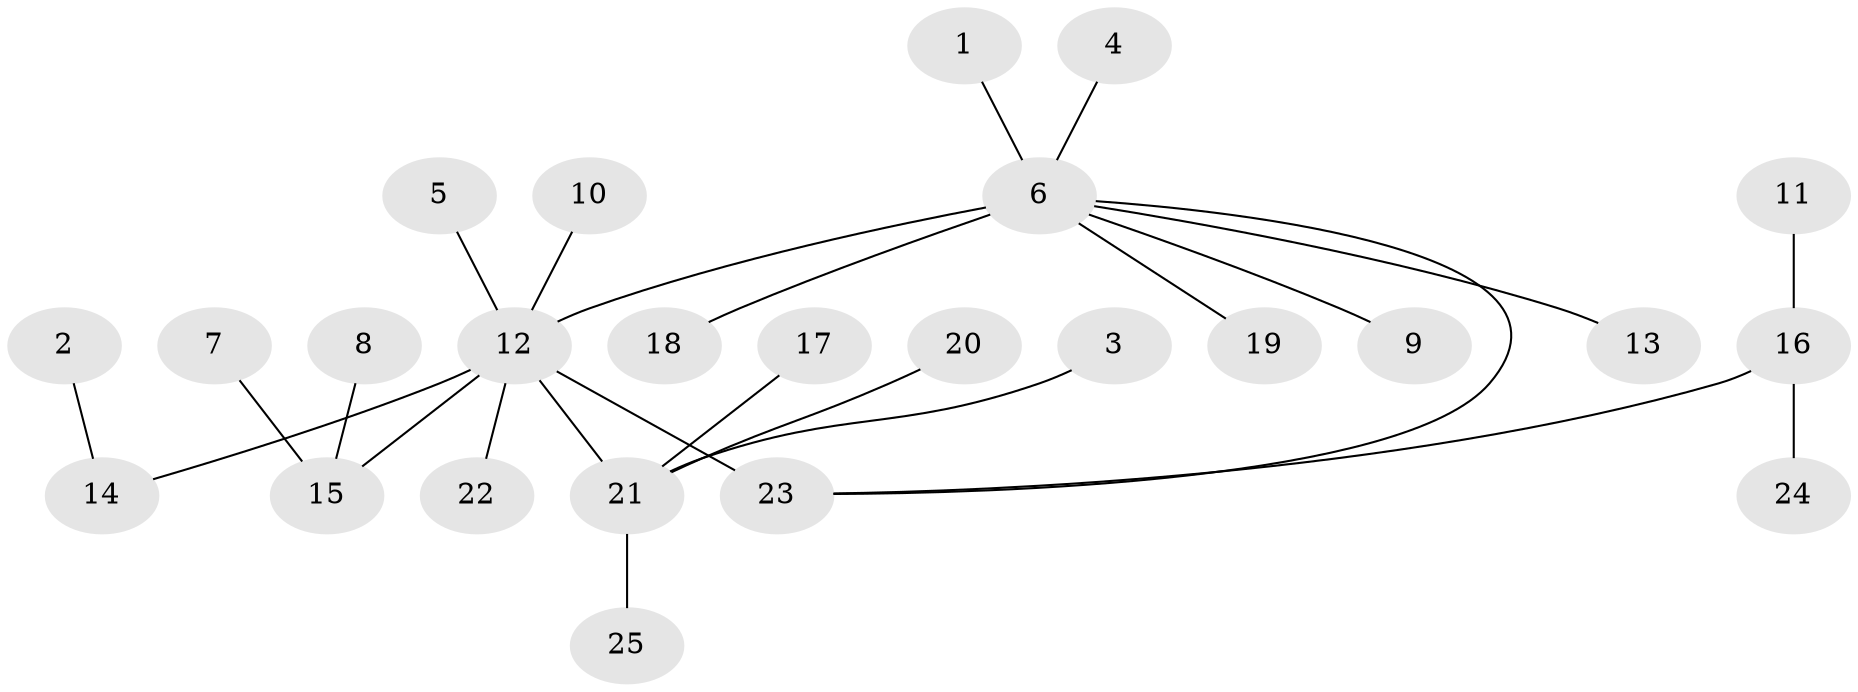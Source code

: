 // original degree distribution, {9: 0.04, 1: 0.54, 5: 0.06, 8: 0.04, 2: 0.2, 3: 0.08, 6: 0.02, 4: 0.02}
// Generated by graph-tools (version 1.1) at 2025/50/03/09/25 03:50:30]
// undirected, 25 vertices, 25 edges
graph export_dot {
graph [start="1"]
  node [color=gray90,style=filled];
  1;
  2;
  3;
  4;
  5;
  6;
  7;
  8;
  9;
  10;
  11;
  12;
  13;
  14;
  15;
  16;
  17;
  18;
  19;
  20;
  21;
  22;
  23;
  24;
  25;
  1 -- 6 [weight=1.0];
  2 -- 14 [weight=1.0];
  3 -- 21 [weight=1.0];
  4 -- 6 [weight=1.0];
  5 -- 12 [weight=1.0];
  6 -- 9 [weight=1.0];
  6 -- 12 [weight=3.0];
  6 -- 13 [weight=1.0];
  6 -- 18 [weight=1.0];
  6 -- 19 [weight=1.0];
  6 -- 23 [weight=1.0];
  7 -- 15 [weight=1.0];
  8 -- 15 [weight=1.0];
  10 -- 12 [weight=1.0];
  11 -- 16 [weight=1.0];
  12 -- 14 [weight=1.0];
  12 -- 15 [weight=1.0];
  12 -- 21 [weight=3.0];
  12 -- 22 [weight=1.0];
  12 -- 23 [weight=4.0];
  16 -- 23 [weight=1.0];
  16 -- 24 [weight=1.0];
  17 -- 21 [weight=1.0];
  20 -- 21 [weight=1.0];
  21 -- 25 [weight=1.0];
}
